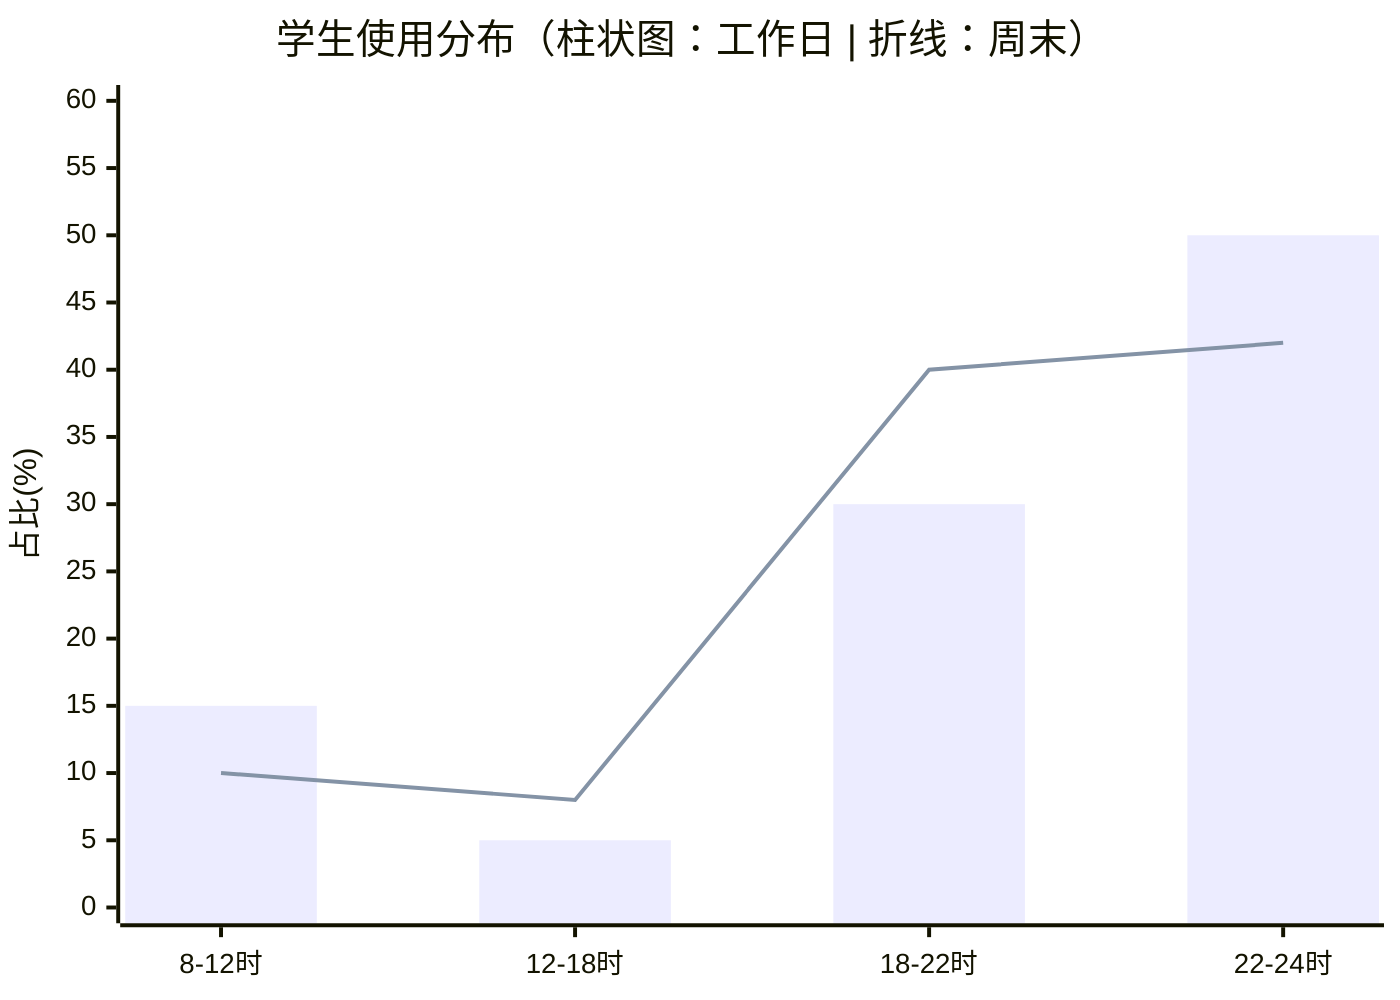 xychart-beta
    title "学生使用分布（柱状图：工作日 | 折线：周末）"
    x-axis ["8-12时", "12-18时", "18-22时", "22-24时"]
    y-axis "占比(%)" 0-->60
    bar [15, 5, 30, 50]
    line [10, 8, 40, 42]